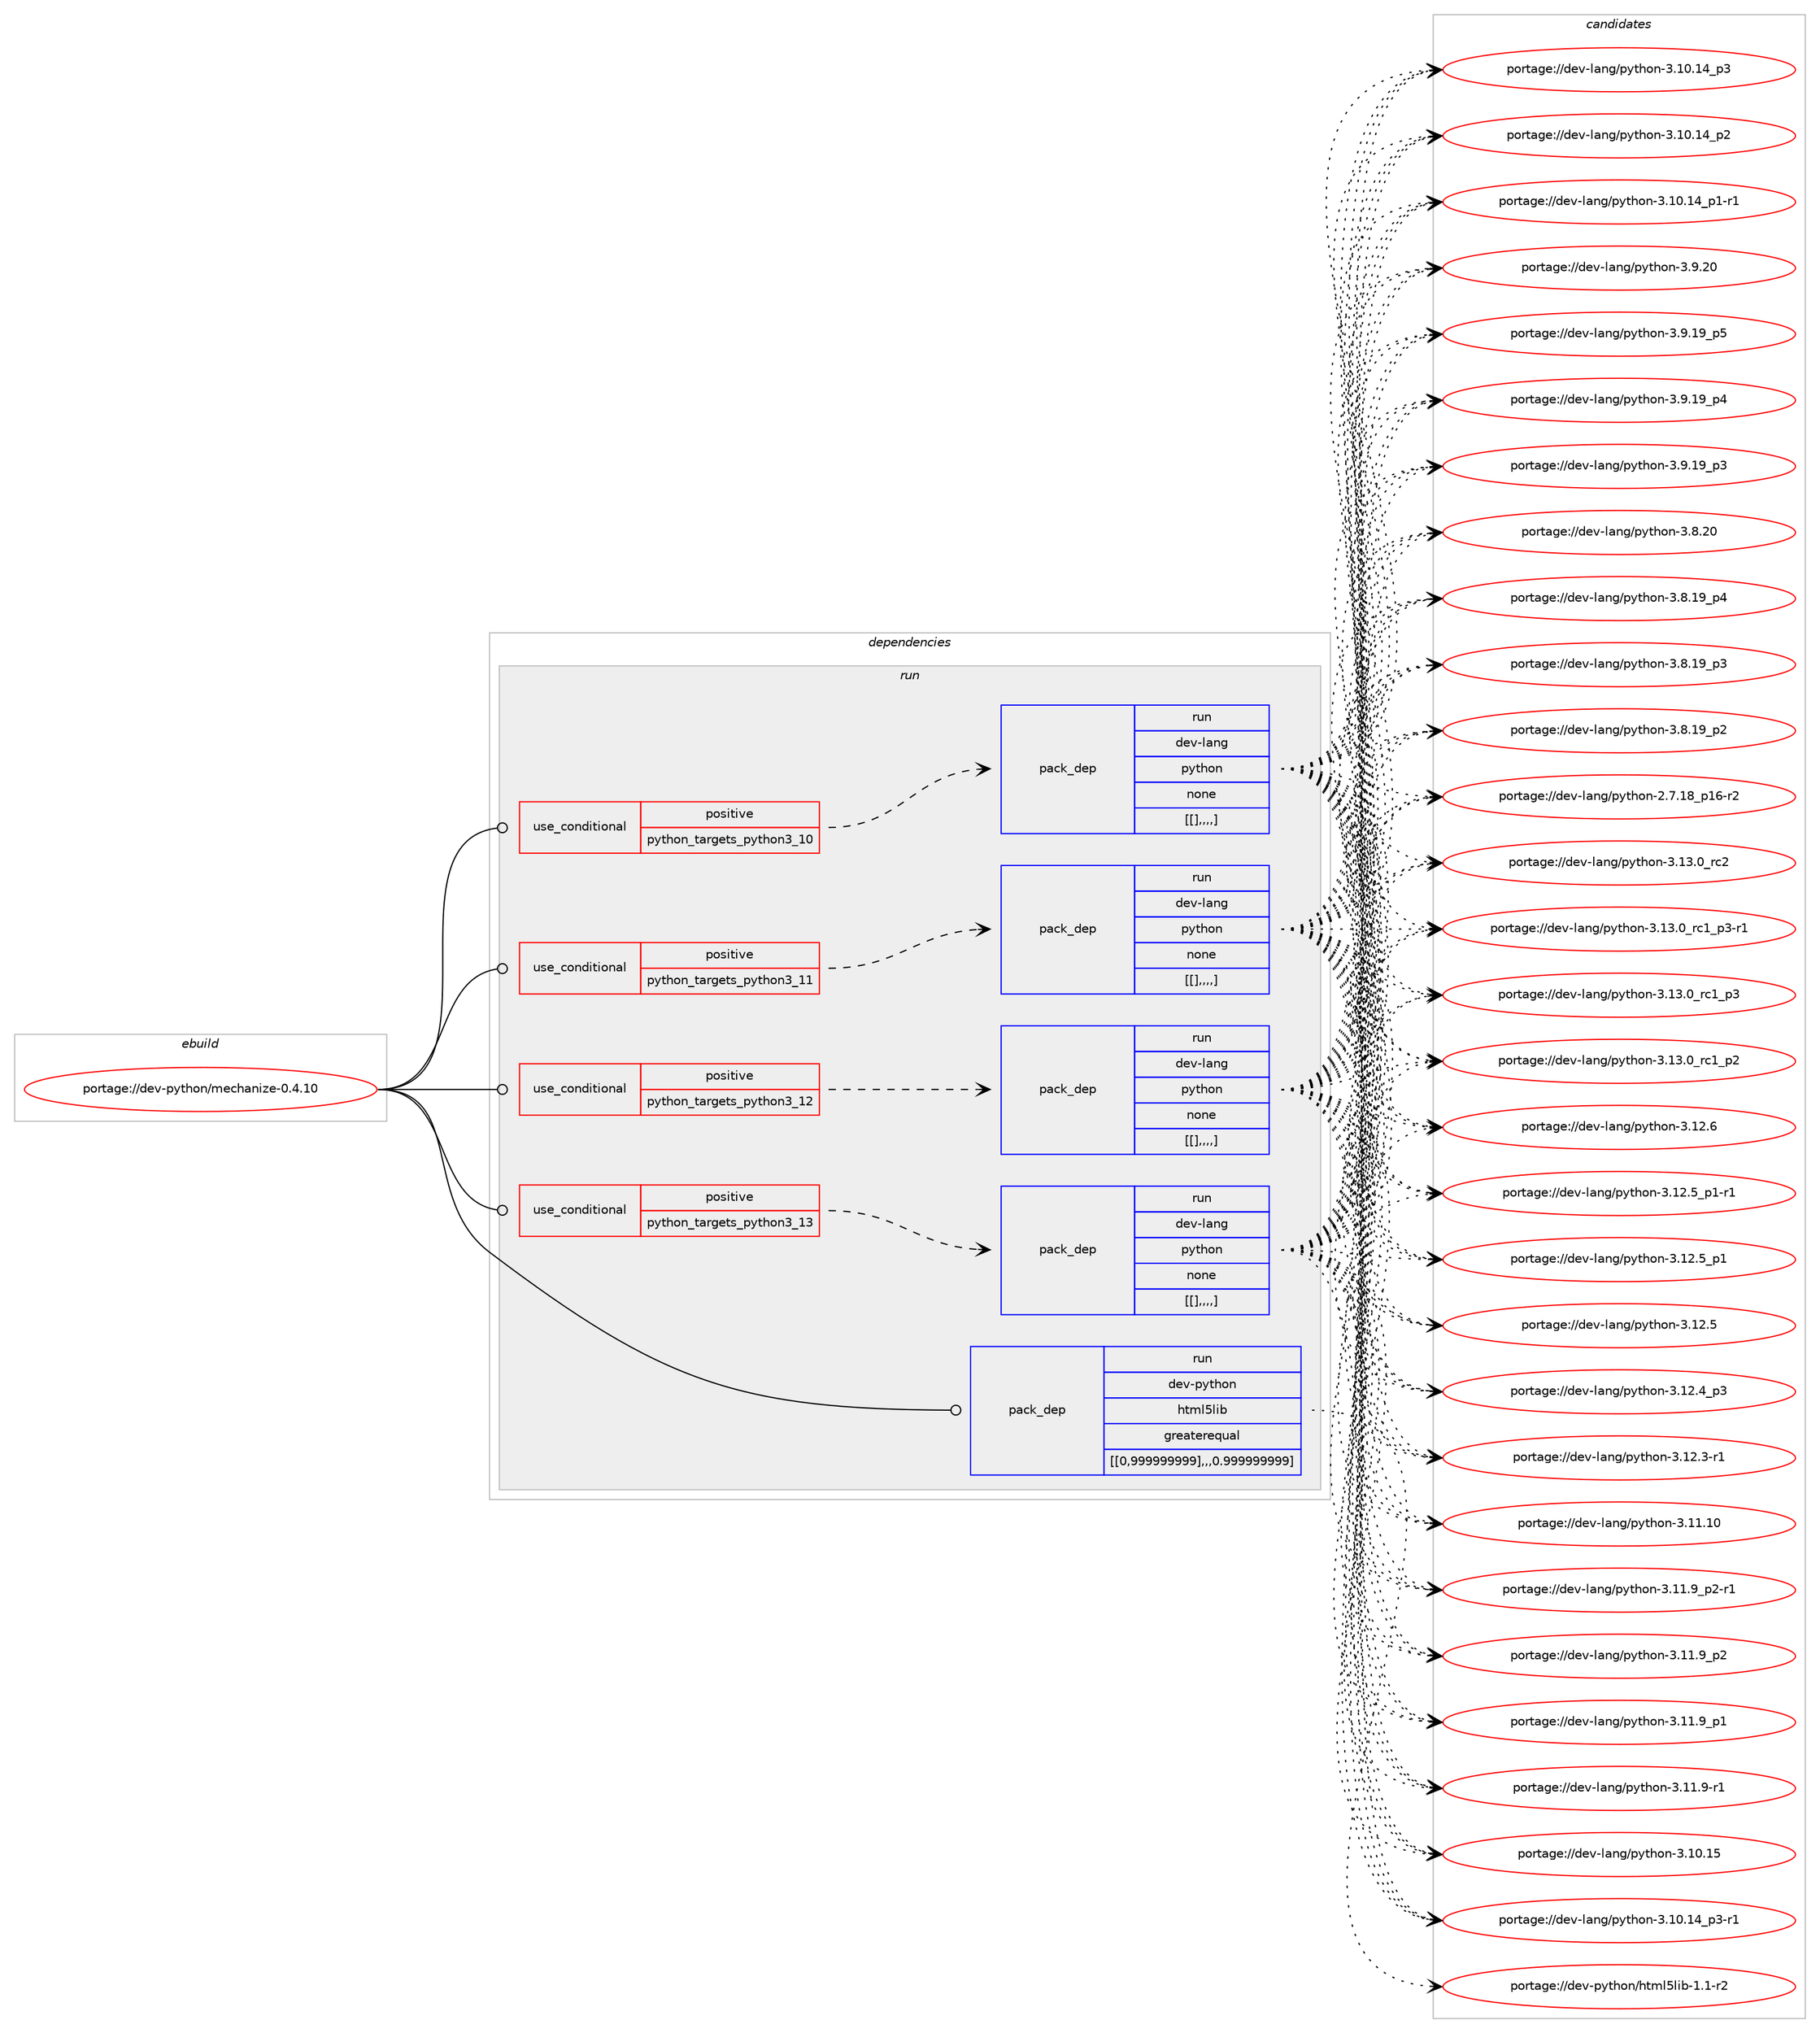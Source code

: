 digraph prolog {

# *************
# Graph options
# *************

newrank=true;
concentrate=true;
compound=true;
graph [rankdir=LR,fontname=Helvetica,fontsize=10,ranksep=1.5];#, ranksep=2.5, nodesep=0.2];
edge  [arrowhead=vee];
node  [fontname=Helvetica,fontsize=10];

# **********
# The ebuild
# **********

subgraph cluster_leftcol {
color=gray;
label=<<i>ebuild</i>>;
id [label="portage://dev-python/mechanize-0.4.10", color=red, width=4, href="../dev-python/mechanize-0.4.10.svg"];
}

# ****************
# The dependencies
# ****************

subgraph cluster_midcol {
color=gray;
label=<<i>dependencies</i>>;
subgraph cluster_compile {
fillcolor="#eeeeee";
style=filled;
label=<<i>compile</i>>;
}
subgraph cluster_compileandrun {
fillcolor="#eeeeee";
style=filled;
label=<<i>compile and run</i>>;
}
subgraph cluster_run {
fillcolor="#eeeeee";
style=filled;
label=<<i>run</i>>;
subgraph cond35338 {
dependency152004 [label=<<TABLE BORDER="0" CELLBORDER="1" CELLSPACING="0" CELLPADDING="4"><TR><TD ROWSPAN="3" CELLPADDING="10">use_conditional</TD></TR><TR><TD>positive</TD></TR><TR><TD>python_targets_python3_10</TD></TR></TABLE>>, shape=none, color=red];
subgraph pack115448 {
dependency152005 [label=<<TABLE BORDER="0" CELLBORDER="1" CELLSPACING="0" CELLPADDING="4" WIDTH="220"><TR><TD ROWSPAN="6" CELLPADDING="30">pack_dep</TD></TR><TR><TD WIDTH="110">run</TD></TR><TR><TD>dev-lang</TD></TR><TR><TD>python</TD></TR><TR><TD>none</TD></TR><TR><TD>[[],,,,]</TD></TR></TABLE>>, shape=none, color=blue];
}
dependency152004:e -> dependency152005:w [weight=20,style="dashed",arrowhead="vee"];
}
id:e -> dependency152004:w [weight=20,style="solid",arrowhead="odot"];
subgraph cond35339 {
dependency152006 [label=<<TABLE BORDER="0" CELLBORDER="1" CELLSPACING="0" CELLPADDING="4"><TR><TD ROWSPAN="3" CELLPADDING="10">use_conditional</TD></TR><TR><TD>positive</TD></TR><TR><TD>python_targets_python3_11</TD></TR></TABLE>>, shape=none, color=red];
subgraph pack115449 {
dependency152007 [label=<<TABLE BORDER="0" CELLBORDER="1" CELLSPACING="0" CELLPADDING="4" WIDTH="220"><TR><TD ROWSPAN="6" CELLPADDING="30">pack_dep</TD></TR><TR><TD WIDTH="110">run</TD></TR><TR><TD>dev-lang</TD></TR><TR><TD>python</TD></TR><TR><TD>none</TD></TR><TR><TD>[[],,,,]</TD></TR></TABLE>>, shape=none, color=blue];
}
dependency152006:e -> dependency152007:w [weight=20,style="dashed",arrowhead="vee"];
}
id:e -> dependency152006:w [weight=20,style="solid",arrowhead="odot"];
subgraph cond35340 {
dependency152008 [label=<<TABLE BORDER="0" CELLBORDER="1" CELLSPACING="0" CELLPADDING="4"><TR><TD ROWSPAN="3" CELLPADDING="10">use_conditional</TD></TR><TR><TD>positive</TD></TR><TR><TD>python_targets_python3_12</TD></TR></TABLE>>, shape=none, color=red];
subgraph pack115450 {
dependency152009 [label=<<TABLE BORDER="0" CELLBORDER="1" CELLSPACING="0" CELLPADDING="4" WIDTH="220"><TR><TD ROWSPAN="6" CELLPADDING="30">pack_dep</TD></TR><TR><TD WIDTH="110">run</TD></TR><TR><TD>dev-lang</TD></TR><TR><TD>python</TD></TR><TR><TD>none</TD></TR><TR><TD>[[],,,,]</TD></TR></TABLE>>, shape=none, color=blue];
}
dependency152008:e -> dependency152009:w [weight=20,style="dashed",arrowhead="vee"];
}
id:e -> dependency152008:w [weight=20,style="solid",arrowhead="odot"];
subgraph cond35341 {
dependency152010 [label=<<TABLE BORDER="0" CELLBORDER="1" CELLSPACING="0" CELLPADDING="4"><TR><TD ROWSPAN="3" CELLPADDING="10">use_conditional</TD></TR><TR><TD>positive</TD></TR><TR><TD>python_targets_python3_13</TD></TR></TABLE>>, shape=none, color=red];
subgraph pack115451 {
dependency152011 [label=<<TABLE BORDER="0" CELLBORDER="1" CELLSPACING="0" CELLPADDING="4" WIDTH="220"><TR><TD ROWSPAN="6" CELLPADDING="30">pack_dep</TD></TR><TR><TD WIDTH="110">run</TD></TR><TR><TD>dev-lang</TD></TR><TR><TD>python</TD></TR><TR><TD>none</TD></TR><TR><TD>[[],,,,]</TD></TR></TABLE>>, shape=none, color=blue];
}
dependency152010:e -> dependency152011:w [weight=20,style="dashed",arrowhead="vee"];
}
id:e -> dependency152010:w [weight=20,style="solid",arrowhead="odot"];
subgraph pack115452 {
dependency152012 [label=<<TABLE BORDER="0" CELLBORDER="1" CELLSPACING="0" CELLPADDING="4" WIDTH="220"><TR><TD ROWSPAN="6" CELLPADDING="30">pack_dep</TD></TR><TR><TD WIDTH="110">run</TD></TR><TR><TD>dev-python</TD></TR><TR><TD>html5lib</TD></TR><TR><TD>greaterequal</TD></TR><TR><TD>[[0,999999999],,,0.999999999]</TD></TR></TABLE>>, shape=none, color=blue];
}
id:e -> dependency152012:w [weight=20,style="solid",arrowhead="odot"];
}
}

# **************
# The candidates
# **************

subgraph cluster_choices {
rank=same;
color=gray;
label=<<i>candidates</i>>;

subgraph choice115448 {
color=black;
nodesep=1;
choice10010111845108971101034711212111610411111045514649514648951149950 [label="portage://dev-lang/python-3.13.0_rc2", color=red, width=4,href="../dev-lang/python-3.13.0_rc2.svg"];
choice1001011184510897110103471121211161041111104551464951464895114994995112514511449 [label="portage://dev-lang/python-3.13.0_rc1_p3-r1", color=red, width=4,href="../dev-lang/python-3.13.0_rc1_p3-r1.svg"];
choice100101118451089711010347112121116104111110455146495146489511499499511251 [label="portage://dev-lang/python-3.13.0_rc1_p3", color=red, width=4,href="../dev-lang/python-3.13.0_rc1_p3.svg"];
choice100101118451089711010347112121116104111110455146495146489511499499511250 [label="portage://dev-lang/python-3.13.0_rc1_p2", color=red, width=4,href="../dev-lang/python-3.13.0_rc1_p2.svg"];
choice10010111845108971101034711212111610411111045514649504654 [label="portage://dev-lang/python-3.12.6", color=red, width=4,href="../dev-lang/python-3.12.6.svg"];
choice1001011184510897110103471121211161041111104551464950465395112494511449 [label="portage://dev-lang/python-3.12.5_p1-r1", color=red, width=4,href="../dev-lang/python-3.12.5_p1-r1.svg"];
choice100101118451089711010347112121116104111110455146495046539511249 [label="portage://dev-lang/python-3.12.5_p1", color=red, width=4,href="../dev-lang/python-3.12.5_p1.svg"];
choice10010111845108971101034711212111610411111045514649504653 [label="portage://dev-lang/python-3.12.5", color=red, width=4,href="../dev-lang/python-3.12.5.svg"];
choice100101118451089711010347112121116104111110455146495046529511251 [label="portage://dev-lang/python-3.12.4_p3", color=red, width=4,href="../dev-lang/python-3.12.4_p3.svg"];
choice100101118451089711010347112121116104111110455146495046514511449 [label="portage://dev-lang/python-3.12.3-r1", color=red, width=4,href="../dev-lang/python-3.12.3-r1.svg"];
choice1001011184510897110103471121211161041111104551464949464948 [label="portage://dev-lang/python-3.11.10", color=red, width=4,href="../dev-lang/python-3.11.10.svg"];
choice1001011184510897110103471121211161041111104551464949465795112504511449 [label="portage://dev-lang/python-3.11.9_p2-r1", color=red, width=4,href="../dev-lang/python-3.11.9_p2-r1.svg"];
choice100101118451089711010347112121116104111110455146494946579511250 [label="portage://dev-lang/python-3.11.9_p2", color=red, width=4,href="../dev-lang/python-3.11.9_p2.svg"];
choice100101118451089711010347112121116104111110455146494946579511249 [label="portage://dev-lang/python-3.11.9_p1", color=red, width=4,href="../dev-lang/python-3.11.9_p1.svg"];
choice100101118451089711010347112121116104111110455146494946574511449 [label="portage://dev-lang/python-3.11.9-r1", color=red, width=4,href="../dev-lang/python-3.11.9-r1.svg"];
choice1001011184510897110103471121211161041111104551464948464953 [label="portage://dev-lang/python-3.10.15", color=red, width=4,href="../dev-lang/python-3.10.15.svg"];
choice100101118451089711010347112121116104111110455146494846495295112514511449 [label="portage://dev-lang/python-3.10.14_p3-r1", color=red, width=4,href="../dev-lang/python-3.10.14_p3-r1.svg"];
choice10010111845108971101034711212111610411111045514649484649529511251 [label="portage://dev-lang/python-3.10.14_p3", color=red, width=4,href="../dev-lang/python-3.10.14_p3.svg"];
choice10010111845108971101034711212111610411111045514649484649529511250 [label="portage://dev-lang/python-3.10.14_p2", color=red, width=4,href="../dev-lang/python-3.10.14_p2.svg"];
choice100101118451089711010347112121116104111110455146494846495295112494511449 [label="portage://dev-lang/python-3.10.14_p1-r1", color=red, width=4,href="../dev-lang/python-3.10.14_p1-r1.svg"];
choice10010111845108971101034711212111610411111045514657465048 [label="portage://dev-lang/python-3.9.20", color=red, width=4,href="../dev-lang/python-3.9.20.svg"];
choice100101118451089711010347112121116104111110455146574649579511253 [label="portage://dev-lang/python-3.9.19_p5", color=red, width=4,href="../dev-lang/python-3.9.19_p5.svg"];
choice100101118451089711010347112121116104111110455146574649579511252 [label="portage://dev-lang/python-3.9.19_p4", color=red, width=4,href="../dev-lang/python-3.9.19_p4.svg"];
choice100101118451089711010347112121116104111110455146574649579511251 [label="portage://dev-lang/python-3.9.19_p3", color=red, width=4,href="../dev-lang/python-3.9.19_p3.svg"];
choice10010111845108971101034711212111610411111045514656465048 [label="portage://dev-lang/python-3.8.20", color=red, width=4,href="../dev-lang/python-3.8.20.svg"];
choice100101118451089711010347112121116104111110455146564649579511252 [label="portage://dev-lang/python-3.8.19_p4", color=red, width=4,href="../dev-lang/python-3.8.19_p4.svg"];
choice100101118451089711010347112121116104111110455146564649579511251 [label="portage://dev-lang/python-3.8.19_p3", color=red, width=4,href="../dev-lang/python-3.8.19_p3.svg"];
choice100101118451089711010347112121116104111110455146564649579511250 [label="portage://dev-lang/python-3.8.19_p2", color=red, width=4,href="../dev-lang/python-3.8.19_p2.svg"];
choice100101118451089711010347112121116104111110455046554649569511249544511450 [label="portage://dev-lang/python-2.7.18_p16-r2", color=red, width=4,href="../dev-lang/python-2.7.18_p16-r2.svg"];
dependency152005:e -> choice10010111845108971101034711212111610411111045514649514648951149950:w [style=dotted,weight="100"];
dependency152005:e -> choice1001011184510897110103471121211161041111104551464951464895114994995112514511449:w [style=dotted,weight="100"];
dependency152005:e -> choice100101118451089711010347112121116104111110455146495146489511499499511251:w [style=dotted,weight="100"];
dependency152005:e -> choice100101118451089711010347112121116104111110455146495146489511499499511250:w [style=dotted,weight="100"];
dependency152005:e -> choice10010111845108971101034711212111610411111045514649504654:w [style=dotted,weight="100"];
dependency152005:e -> choice1001011184510897110103471121211161041111104551464950465395112494511449:w [style=dotted,weight="100"];
dependency152005:e -> choice100101118451089711010347112121116104111110455146495046539511249:w [style=dotted,weight="100"];
dependency152005:e -> choice10010111845108971101034711212111610411111045514649504653:w [style=dotted,weight="100"];
dependency152005:e -> choice100101118451089711010347112121116104111110455146495046529511251:w [style=dotted,weight="100"];
dependency152005:e -> choice100101118451089711010347112121116104111110455146495046514511449:w [style=dotted,weight="100"];
dependency152005:e -> choice1001011184510897110103471121211161041111104551464949464948:w [style=dotted,weight="100"];
dependency152005:e -> choice1001011184510897110103471121211161041111104551464949465795112504511449:w [style=dotted,weight="100"];
dependency152005:e -> choice100101118451089711010347112121116104111110455146494946579511250:w [style=dotted,weight="100"];
dependency152005:e -> choice100101118451089711010347112121116104111110455146494946579511249:w [style=dotted,weight="100"];
dependency152005:e -> choice100101118451089711010347112121116104111110455146494946574511449:w [style=dotted,weight="100"];
dependency152005:e -> choice1001011184510897110103471121211161041111104551464948464953:w [style=dotted,weight="100"];
dependency152005:e -> choice100101118451089711010347112121116104111110455146494846495295112514511449:w [style=dotted,weight="100"];
dependency152005:e -> choice10010111845108971101034711212111610411111045514649484649529511251:w [style=dotted,weight="100"];
dependency152005:e -> choice10010111845108971101034711212111610411111045514649484649529511250:w [style=dotted,weight="100"];
dependency152005:e -> choice100101118451089711010347112121116104111110455146494846495295112494511449:w [style=dotted,weight="100"];
dependency152005:e -> choice10010111845108971101034711212111610411111045514657465048:w [style=dotted,weight="100"];
dependency152005:e -> choice100101118451089711010347112121116104111110455146574649579511253:w [style=dotted,weight="100"];
dependency152005:e -> choice100101118451089711010347112121116104111110455146574649579511252:w [style=dotted,weight="100"];
dependency152005:e -> choice100101118451089711010347112121116104111110455146574649579511251:w [style=dotted,weight="100"];
dependency152005:e -> choice10010111845108971101034711212111610411111045514656465048:w [style=dotted,weight="100"];
dependency152005:e -> choice100101118451089711010347112121116104111110455146564649579511252:w [style=dotted,weight="100"];
dependency152005:e -> choice100101118451089711010347112121116104111110455146564649579511251:w [style=dotted,weight="100"];
dependency152005:e -> choice100101118451089711010347112121116104111110455146564649579511250:w [style=dotted,weight="100"];
dependency152005:e -> choice100101118451089711010347112121116104111110455046554649569511249544511450:w [style=dotted,weight="100"];
}
subgraph choice115449 {
color=black;
nodesep=1;
choice10010111845108971101034711212111610411111045514649514648951149950 [label="portage://dev-lang/python-3.13.0_rc2", color=red, width=4,href="../dev-lang/python-3.13.0_rc2.svg"];
choice1001011184510897110103471121211161041111104551464951464895114994995112514511449 [label="portage://dev-lang/python-3.13.0_rc1_p3-r1", color=red, width=4,href="../dev-lang/python-3.13.0_rc1_p3-r1.svg"];
choice100101118451089711010347112121116104111110455146495146489511499499511251 [label="portage://dev-lang/python-3.13.0_rc1_p3", color=red, width=4,href="../dev-lang/python-3.13.0_rc1_p3.svg"];
choice100101118451089711010347112121116104111110455146495146489511499499511250 [label="portage://dev-lang/python-3.13.0_rc1_p2", color=red, width=4,href="../dev-lang/python-3.13.0_rc1_p2.svg"];
choice10010111845108971101034711212111610411111045514649504654 [label="portage://dev-lang/python-3.12.6", color=red, width=4,href="../dev-lang/python-3.12.6.svg"];
choice1001011184510897110103471121211161041111104551464950465395112494511449 [label="portage://dev-lang/python-3.12.5_p1-r1", color=red, width=4,href="../dev-lang/python-3.12.5_p1-r1.svg"];
choice100101118451089711010347112121116104111110455146495046539511249 [label="portage://dev-lang/python-3.12.5_p1", color=red, width=4,href="../dev-lang/python-3.12.5_p1.svg"];
choice10010111845108971101034711212111610411111045514649504653 [label="portage://dev-lang/python-3.12.5", color=red, width=4,href="../dev-lang/python-3.12.5.svg"];
choice100101118451089711010347112121116104111110455146495046529511251 [label="portage://dev-lang/python-3.12.4_p3", color=red, width=4,href="../dev-lang/python-3.12.4_p3.svg"];
choice100101118451089711010347112121116104111110455146495046514511449 [label="portage://dev-lang/python-3.12.3-r1", color=red, width=4,href="../dev-lang/python-3.12.3-r1.svg"];
choice1001011184510897110103471121211161041111104551464949464948 [label="portage://dev-lang/python-3.11.10", color=red, width=4,href="../dev-lang/python-3.11.10.svg"];
choice1001011184510897110103471121211161041111104551464949465795112504511449 [label="portage://dev-lang/python-3.11.9_p2-r1", color=red, width=4,href="../dev-lang/python-3.11.9_p2-r1.svg"];
choice100101118451089711010347112121116104111110455146494946579511250 [label="portage://dev-lang/python-3.11.9_p2", color=red, width=4,href="../dev-lang/python-3.11.9_p2.svg"];
choice100101118451089711010347112121116104111110455146494946579511249 [label="portage://dev-lang/python-3.11.9_p1", color=red, width=4,href="../dev-lang/python-3.11.9_p1.svg"];
choice100101118451089711010347112121116104111110455146494946574511449 [label="portage://dev-lang/python-3.11.9-r1", color=red, width=4,href="../dev-lang/python-3.11.9-r1.svg"];
choice1001011184510897110103471121211161041111104551464948464953 [label="portage://dev-lang/python-3.10.15", color=red, width=4,href="../dev-lang/python-3.10.15.svg"];
choice100101118451089711010347112121116104111110455146494846495295112514511449 [label="portage://dev-lang/python-3.10.14_p3-r1", color=red, width=4,href="../dev-lang/python-3.10.14_p3-r1.svg"];
choice10010111845108971101034711212111610411111045514649484649529511251 [label="portage://dev-lang/python-3.10.14_p3", color=red, width=4,href="../dev-lang/python-3.10.14_p3.svg"];
choice10010111845108971101034711212111610411111045514649484649529511250 [label="portage://dev-lang/python-3.10.14_p2", color=red, width=4,href="../dev-lang/python-3.10.14_p2.svg"];
choice100101118451089711010347112121116104111110455146494846495295112494511449 [label="portage://dev-lang/python-3.10.14_p1-r1", color=red, width=4,href="../dev-lang/python-3.10.14_p1-r1.svg"];
choice10010111845108971101034711212111610411111045514657465048 [label="portage://dev-lang/python-3.9.20", color=red, width=4,href="../dev-lang/python-3.9.20.svg"];
choice100101118451089711010347112121116104111110455146574649579511253 [label="portage://dev-lang/python-3.9.19_p5", color=red, width=4,href="../dev-lang/python-3.9.19_p5.svg"];
choice100101118451089711010347112121116104111110455146574649579511252 [label="portage://dev-lang/python-3.9.19_p4", color=red, width=4,href="../dev-lang/python-3.9.19_p4.svg"];
choice100101118451089711010347112121116104111110455146574649579511251 [label="portage://dev-lang/python-3.9.19_p3", color=red, width=4,href="../dev-lang/python-3.9.19_p3.svg"];
choice10010111845108971101034711212111610411111045514656465048 [label="portage://dev-lang/python-3.8.20", color=red, width=4,href="../dev-lang/python-3.8.20.svg"];
choice100101118451089711010347112121116104111110455146564649579511252 [label="portage://dev-lang/python-3.8.19_p4", color=red, width=4,href="../dev-lang/python-3.8.19_p4.svg"];
choice100101118451089711010347112121116104111110455146564649579511251 [label="portage://dev-lang/python-3.8.19_p3", color=red, width=4,href="../dev-lang/python-3.8.19_p3.svg"];
choice100101118451089711010347112121116104111110455146564649579511250 [label="portage://dev-lang/python-3.8.19_p2", color=red, width=4,href="../dev-lang/python-3.8.19_p2.svg"];
choice100101118451089711010347112121116104111110455046554649569511249544511450 [label="portage://dev-lang/python-2.7.18_p16-r2", color=red, width=4,href="../dev-lang/python-2.7.18_p16-r2.svg"];
dependency152007:e -> choice10010111845108971101034711212111610411111045514649514648951149950:w [style=dotted,weight="100"];
dependency152007:e -> choice1001011184510897110103471121211161041111104551464951464895114994995112514511449:w [style=dotted,weight="100"];
dependency152007:e -> choice100101118451089711010347112121116104111110455146495146489511499499511251:w [style=dotted,weight="100"];
dependency152007:e -> choice100101118451089711010347112121116104111110455146495146489511499499511250:w [style=dotted,weight="100"];
dependency152007:e -> choice10010111845108971101034711212111610411111045514649504654:w [style=dotted,weight="100"];
dependency152007:e -> choice1001011184510897110103471121211161041111104551464950465395112494511449:w [style=dotted,weight="100"];
dependency152007:e -> choice100101118451089711010347112121116104111110455146495046539511249:w [style=dotted,weight="100"];
dependency152007:e -> choice10010111845108971101034711212111610411111045514649504653:w [style=dotted,weight="100"];
dependency152007:e -> choice100101118451089711010347112121116104111110455146495046529511251:w [style=dotted,weight="100"];
dependency152007:e -> choice100101118451089711010347112121116104111110455146495046514511449:w [style=dotted,weight="100"];
dependency152007:e -> choice1001011184510897110103471121211161041111104551464949464948:w [style=dotted,weight="100"];
dependency152007:e -> choice1001011184510897110103471121211161041111104551464949465795112504511449:w [style=dotted,weight="100"];
dependency152007:e -> choice100101118451089711010347112121116104111110455146494946579511250:w [style=dotted,weight="100"];
dependency152007:e -> choice100101118451089711010347112121116104111110455146494946579511249:w [style=dotted,weight="100"];
dependency152007:e -> choice100101118451089711010347112121116104111110455146494946574511449:w [style=dotted,weight="100"];
dependency152007:e -> choice1001011184510897110103471121211161041111104551464948464953:w [style=dotted,weight="100"];
dependency152007:e -> choice100101118451089711010347112121116104111110455146494846495295112514511449:w [style=dotted,weight="100"];
dependency152007:e -> choice10010111845108971101034711212111610411111045514649484649529511251:w [style=dotted,weight="100"];
dependency152007:e -> choice10010111845108971101034711212111610411111045514649484649529511250:w [style=dotted,weight="100"];
dependency152007:e -> choice100101118451089711010347112121116104111110455146494846495295112494511449:w [style=dotted,weight="100"];
dependency152007:e -> choice10010111845108971101034711212111610411111045514657465048:w [style=dotted,weight="100"];
dependency152007:e -> choice100101118451089711010347112121116104111110455146574649579511253:w [style=dotted,weight="100"];
dependency152007:e -> choice100101118451089711010347112121116104111110455146574649579511252:w [style=dotted,weight="100"];
dependency152007:e -> choice100101118451089711010347112121116104111110455146574649579511251:w [style=dotted,weight="100"];
dependency152007:e -> choice10010111845108971101034711212111610411111045514656465048:w [style=dotted,weight="100"];
dependency152007:e -> choice100101118451089711010347112121116104111110455146564649579511252:w [style=dotted,weight="100"];
dependency152007:e -> choice100101118451089711010347112121116104111110455146564649579511251:w [style=dotted,weight="100"];
dependency152007:e -> choice100101118451089711010347112121116104111110455146564649579511250:w [style=dotted,weight="100"];
dependency152007:e -> choice100101118451089711010347112121116104111110455046554649569511249544511450:w [style=dotted,weight="100"];
}
subgraph choice115450 {
color=black;
nodesep=1;
choice10010111845108971101034711212111610411111045514649514648951149950 [label="portage://dev-lang/python-3.13.0_rc2", color=red, width=4,href="../dev-lang/python-3.13.0_rc2.svg"];
choice1001011184510897110103471121211161041111104551464951464895114994995112514511449 [label="portage://dev-lang/python-3.13.0_rc1_p3-r1", color=red, width=4,href="../dev-lang/python-3.13.0_rc1_p3-r1.svg"];
choice100101118451089711010347112121116104111110455146495146489511499499511251 [label="portage://dev-lang/python-3.13.0_rc1_p3", color=red, width=4,href="../dev-lang/python-3.13.0_rc1_p3.svg"];
choice100101118451089711010347112121116104111110455146495146489511499499511250 [label="portage://dev-lang/python-3.13.0_rc1_p2", color=red, width=4,href="../dev-lang/python-3.13.0_rc1_p2.svg"];
choice10010111845108971101034711212111610411111045514649504654 [label="portage://dev-lang/python-3.12.6", color=red, width=4,href="../dev-lang/python-3.12.6.svg"];
choice1001011184510897110103471121211161041111104551464950465395112494511449 [label="portage://dev-lang/python-3.12.5_p1-r1", color=red, width=4,href="../dev-lang/python-3.12.5_p1-r1.svg"];
choice100101118451089711010347112121116104111110455146495046539511249 [label="portage://dev-lang/python-3.12.5_p1", color=red, width=4,href="../dev-lang/python-3.12.5_p1.svg"];
choice10010111845108971101034711212111610411111045514649504653 [label="portage://dev-lang/python-3.12.5", color=red, width=4,href="../dev-lang/python-3.12.5.svg"];
choice100101118451089711010347112121116104111110455146495046529511251 [label="portage://dev-lang/python-3.12.4_p3", color=red, width=4,href="../dev-lang/python-3.12.4_p3.svg"];
choice100101118451089711010347112121116104111110455146495046514511449 [label="portage://dev-lang/python-3.12.3-r1", color=red, width=4,href="../dev-lang/python-3.12.3-r1.svg"];
choice1001011184510897110103471121211161041111104551464949464948 [label="portage://dev-lang/python-3.11.10", color=red, width=4,href="../dev-lang/python-3.11.10.svg"];
choice1001011184510897110103471121211161041111104551464949465795112504511449 [label="portage://dev-lang/python-3.11.9_p2-r1", color=red, width=4,href="../dev-lang/python-3.11.9_p2-r1.svg"];
choice100101118451089711010347112121116104111110455146494946579511250 [label="portage://dev-lang/python-3.11.9_p2", color=red, width=4,href="../dev-lang/python-3.11.9_p2.svg"];
choice100101118451089711010347112121116104111110455146494946579511249 [label="portage://dev-lang/python-3.11.9_p1", color=red, width=4,href="../dev-lang/python-3.11.9_p1.svg"];
choice100101118451089711010347112121116104111110455146494946574511449 [label="portage://dev-lang/python-3.11.9-r1", color=red, width=4,href="../dev-lang/python-3.11.9-r1.svg"];
choice1001011184510897110103471121211161041111104551464948464953 [label="portage://dev-lang/python-3.10.15", color=red, width=4,href="../dev-lang/python-3.10.15.svg"];
choice100101118451089711010347112121116104111110455146494846495295112514511449 [label="portage://dev-lang/python-3.10.14_p3-r1", color=red, width=4,href="../dev-lang/python-3.10.14_p3-r1.svg"];
choice10010111845108971101034711212111610411111045514649484649529511251 [label="portage://dev-lang/python-3.10.14_p3", color=red, width=4,href="../dev-lang/python-3.10.14_p3.svg"];
choice10010111845108971101034711212111610411111045514649484649529511250 [label="portage://dev-lang/python-3.10.14_p2", color=red, width=4,href="../dev-lang/python-3.10.14_p2.svg"];
choice100101118451089711010347112121116104111110455146494846495295112494511449 [label="portage://dev-lang/python-3.10.14_p1-r1", color=red, width=4,href="../dev-lang/python-3.10.14_p1-r1.svg"];
choice10010111845108971101034711212111610411111045514657465048 [label="portage://dev-lang/python-3.9.20", color=red, width=4,href="../dev-lang/python-3.9.20.svg"];
choice100101118451089711010347112121116104111110455146574649579511253 [label="portage://dev-lang/python-3.9.19_p5", color=red, width=4,href="../dev-lang/python-3.9.19_p5.svg"];
choice100101118451089711010347112121116104111110455146574649579511252 [label="portage://dev-lang/python-3.9.19_p4", color=red, width=4,href="../dev-lang/python-3.9.19_p4.svg"];
choice100101118451089711010347112121116104111110455146574649579511251 [label="portage://dev-lang/python-3.9.19_p3", color=red, width=4,href="../dev-lang/python-3.9.19_p3.svg"];
choice10010111845108971101034711212111610411111045514656465048 [label="portage://dev-lang/python-3.8.20", color=red, width=4,href="../dev-lang/python-3.8.20.svg"];
choice100101118451089711010347112121116104111110455146564649579511252 [label="portage://dev-lang/python-3.8.19_p4", color=red, width=4,href="../dev-lang/python-3.8.19_p4.svg"];
choice100101118451089711010347112121116104111110455146564649579511251 [label="portage://dev-lang/python-3.8.19_p3", color=red, width=4,href="../dev-lang/python-3.8.19_p3.svg"];
choice100101118451089711010347112121116104111110455146564649579511250 [label="portage://dev-lang/python-3.8.19_p2", color=red, width=4,href="../dev-lang/python-3.8.19_p2.svg"];
choice100101118451089711010347112121116104111110455046554649569511249544511450 [label="portage://dev-lang/python-2.7.18_p16-r2", color=red, width=4,href="../dev-lang/python-2.7.18_p16-r2.svg"];
dependency152009:e -> choice10010111845108971101034711212111610411111045514649514648951149950:w [style=dotted,weight="100"];
dependency152009:e -> choice1001011184510897110103471121211161041111104551464951464895114994995112514511449:w [style=dotted,weight="100"];
dependency152009:e -> choice100101118451089711010347112121116104111110455146495146489511499499511251:w [style=dotted,weight="100"];
dependency152009:e -> choice100101118451089711010347112121116104111110455146495146489511499499511250:w [style=dotted,weight="100"];
dependency152009:e -> choice10010111845108971101034711212111610411111045514649504654:w [style=dotted,weight="100"];
dependency152009:e -> choice1001011184510897110103471121211161041111104551464950465395112494511449:w [style=dotted,weight="100"];
dependency152009:e -> choice100101118451089711010347112121116104111110455146495046539511249:w [style=dotted,weight="100"];
dependency152009:e -> choice10010111845108971101034711212111610411111045514649504653:w [style=dotted,weight="100"];
dependency152009:e -> choice100101118451089711010347112121116104111110455146495046529511251:w [style=dotted,weight="100"];
dependency152009:e -> choice100101118451089711010347112121116104111110455146495046514511449:w [style=dotted,weight="100"];
dependency152009:e -> choice1001011184510897110103471121211161041111104551464949464948:w [style=dotted,weight="100"];
dependency152009:e -> choice1001011184510897110103471121211161041111104551464949465795112504511449:w [style=dotted,weight="100"];
dependency152009:e -> choice100101118451089711010347112121116104111110455146494946579511250:w [style=dotted,weight="100"];
dependency152009:e -> choice100101118451089711010347112121116104111110455146494946579511249:w [style=dotted,weight="100"];
dependency152009:e -> choice100101118451089711010347112121116104111110455146494946574511449:w [style=dotted,weight="100"];
dependency152009:e -> choice1001011184510897110103471121211161041111104551464948464953:w [style=dotted,weight="100"];
dependency152009:e -> choice100101118451089711010347112121116104111110455146494846495295112514511449:w [style=dotted,weight="100"];
dependency152009:e -> choice10010111845108971101034711212111610411111045514649484649529511251:w [style=dotted,weight="100"];
dependency152009:e -> choice10010111845108971101034711212111610411111045514649484649529511250:w [style=dotted,weight="100"];
dependency152009:e -> choice100101118451089711010347112121116104111110455146494846495295112494511449:w [style=dotted,weight="100"];
dependency152009:e -> choice10010111845108971101034711212111610411111045514657465048:w [style=dotted,weight="100"];
dependency152009:e -> choice100101118451089711010347112121116104111110455146574649579511253:w [style=dotted,weight="100"];
dependency152009:e -> choice100101118451089711010347112121116104111110455146574649579511252:w [style=dotted,weight="100"];
dependency152009:e -> choice100101118451089711010347112121116104111110455146574649579511251:w [style=dotted,weight="100"];
dependency152009:e -> choice10010111845108971101034711212111610411111045514656465048:w [style=dotted,weight="100"];
dependency152009:e -> choice100101118451089711010347112121116104111110455146564649579511252:w [style=dotted,weight="100"];
dependency152009:e -> choice100101118451089711010347112121116104111110455146564649579511251:w [style=dotted,weight="100"];
dependency152009:e -> choice100101118451089711010347112121116104111110455146564649579511250:w [style=dotted,weight="100"];
dependency152009:e -> choice100101118451089711010347112121116104111110455046554649569511249544511450:w [style=dotted,weight="100"];
}
subgraph choice115451 {
color=black;
nodesep=1;
choice10010111845108971101034711212111610411111045514649514648951149950 [label="portage://dev-lang/python-3.13.0_rc2", color=red, width=4,href="../dev-lang/python-3.13.0_rc2.svg"];
choice1001011184510897110103471121211161041111104551464951464895114994995112514511449 [label="portage://dev-lang/python-3.13.0_rc1_p3-r1", color=red, width=4,href="../dev-lang/python-3.13.0_rc1_p3-r1.svg"];
choice100101118451089711010347112121116104111110455146495146489511499499511251 [label="portage://dev-lang/python-3.13.0_rc1_p3", color=red, width=4,href="../dev-lang/python-3.13.0_rc1_p3.svg"];
choice100101118451089711010347112121116104111110455146495146489511499499511250 [label="portage://dev-lang/python-3.13.0_rc1_p2", color=red, width=4,href="../dev-lang/python-3.13.0_rc1_p2.svg"];
choice10010111845108971101034711212111610411111045514649504654 [label="portage://dev-lang/python-3.12.6", color=red, width=4,href="../dev-lang/python-3.12.6.svg"];
choice1001011184510897110103471121211161041111104551464950465395112494511449 [label="portage://dev-lang/python-3.12.5_p1-r1", color=red, width=4,href="../dev-lang/python-3.12.5_p1-r1.svg"];
choice100101118451089711010347112121116104111110455146495046539511249 [label="portage://dev-lang/python-3.12.5_p1", color=red, width=4,href="../dev-lang/python-3.12.5_p1.svg"];
choice10010111845108971101034711212111610411111045514649504653 [label="portage://dev-lang/python-3.12.5", color=red, width=4,href="../dev-lang/python-3.12.5.svg"];
choice100101118451089711010347112121116104111110455146495046529511251 [label="portage://dev-lang/python-3.12.4_p3", color=red, width=4,href="../dev-lang/python-3.12.4_p3.svg"];
choice100101118451089711010347112121116104111110455146495046514511449 [label="portage://dev-lang/python-3.12.3-r1", color=red, width=4,href="../dev-lang/python-3.12.3-r1.svg"];
choice1001011184510897110103471121211161041111104551464949464948 [label="portage://dev-lang/python-3.11.10", color=red, width=4,href="../dev-lang/python-3.11.10.svg"];
choice1001011184510897110103471121211161041111104551464949465795112504511449 [label="portage://dev-lang/python-3.11.9_p2-r1", color=red, width=4,href="../dev-lang/python-3.11.9_p2-r1.svg"];
choice100101118451089711010347112121116104111110455146494946579511250 [label="portage://dev-lang/python-3.11.9_p2", color=red, width=4,href="../dev-lang/python-3.11.9_p2.svg"];
choice100101118451089711010347112121116104111110455146494946579511249 [label="portage://dev-lang/python-3.11.9_p1", color=red, width=4,href="../dev-lang/python-3.11.9_p1.svg"];
choice100101118451089711010347112121116104111110455146494946574511449 [label="portage://dev-lang/python-3.11.9-r1", color=red, width=4,href="../dev-lang/python-3.11.9-r1.svg"];
choice1001011184510897110103471121211161041111104551464948464953 [label="portage://dev-lang/python-3.10.15", color=red, width=4,href="../dev-lang/python-3.10.15.svg"];
choice100101118451089711010347112121116104111110455146494846495295112514511449 [label="portage://dev-lang/python-3.10.14_p3-r1", color=red, width=4,href="../dev-lang/python-3.10.14_p3-r1.svg"];
choice10010111845108971101034711212111610411111045514649484649529511251 [label="portage://dev-lang/python-3.10.14_p3", color=red, width=4,href="../dev-lang/python-3.10.14_p3.svg"];
choice10010111845108971101034711212111610411111045514649484649529511250 [label="portage://dev-lang/python-3.10.14_p2", color=red, width=4,href="../dev-lang/python-3.10.14_p2.svg"];
choice100101118451089711010347112121116104111110455146494846495295112494511449 [label="portage://dev-lang/python-3.10.14_p1-r1", color=red, width=4,href="../dev-lang/python-3.10.14_p1-r1.svg"];
choice10010111845108971101034711212111610411111045514657465048 [label="portage://dev-lang/python-3.9.20", color=red, width=4,href="../dev-lang/python-3.9.20.svg"];
choice100101118451089711010347112121116104111110455146574649579511253 [label="portage://dev-lang/python-3.9.19_p5", color=red, width=4,href="../dev-lang/python-3.9.19_p5.svg"];
choice100101118451089711010347112121116104111110455146574649579511252 [label="portage://dev-lang/python-3.9.19_p4", color=red, width=4,href="../dev-lang/python-3.9.19_p4.svg"];
choice100101118451089711010347112121116104111110455146574649579511251 [label="portage://dev-lang/python-3.9.19_p3", color=red, width=4,href="../dev-lang/python-3.9.19_p3.svg"];
choice10010111845108971101034711212111610411111045514656465048 [label="portage://dev-lang/python-3.8.20", color=red, width=4,href="../dev-lang/python-3.8.20.svg"];
choice100101118451089711010347112121116104111110455146564649579511252 [label="portage://dev-lang/python-3.8.19_p4", color=red, width=4,href="../dev-lang/python-3.8.19_p4.svg"];
choice100101118451089711010347112121116104111110455146564649579511251 [label="portage://dev-lang/python-3.8.19_p3", color=red, width=4,href="../dev-lang/python-3.8.19_p3.svg"];
choice100101118451089711010347112121116104111110455146564649579511250 [label="portage://dev-lang/python-3.8.19_p2", color=red, width=4,href="../dev-lang/python-3.8.19_p2.svg"];
choice100101118451089711010347112121116104111110455046554649569511249544511450 [label="portage://dev-lang/python-2.7.18_p16-r2", color=red, width=4,href="../dev-lang/python-2.7.18_p16-r2.svg"];
dependency152011:e -> choice10010111845108971101034711212111610411111045514649514648951149950:w [style=dotted,weight="100"];
dependency152011:e -> choice1001011184510897110103471121211161041111104551464951464895114994995112514511449:w [style=dotted,weight="100"];
dependency152011:e -> choice100101118451089711010347112121116104111110455146495146489511499499511251:w [style=dotted,weight="100"];
dependency152011:e -> choice100101118451089711010347112121116104111110455146495146489511499499511250:w [style=dotted,weight="100"];
dependency152011:e -> choice10010111845108971101034711212111610411111045514649504654:w [style=dotted,weight="100"];
dependency152011:e -> choice1001011184510897110103471121211161041111104551464950465395112494511449:w [style=dotted,weight="100"];
dependency152011:e -> choice100101118451089711010347112121116104111110455146495046539511249:w [style=dotted,weight="100"];
dependency152011:e -> choice10010111845108971101034711212111610411111045514649504653:w [style=dotted,weight="100"];
dependency152011:e -> choice100101118451089711010347112121116104111110455146495046529511251:w [style=dotted,weight="100"];
dependency152011:e -> choice100101118451089711010347112121116104111110455146495046514511449:w [style=dotted,weight="100"];
dependency152011:e -> choice1001011184510897110103471121211161041111104551464949464948:w [style=dotted,weight="100"];
dependency152011:e -> choice1001011184510897110103471121211161041111104551464949465795112504511449:w [style=dotted,weight="100"];
dependency152011:e -> choice100101118451089711010347112121116104111110455146494946579511250:w [style=dotted,weight="100"];
dependency152011:e -> choice100101118451089711010347112121116104111110455146494946579511249:w [style=dotted,weight="100"];
dependency152011:e -> choice100101118451089711010347112121116104111110455146494946574511449:w [style=dotted,weight="100"];
dependency152011:e -> choice1001011184510897110103471121211161041111104551464948464953:w [style=dotted,weight="100"];
dependency152011:e -> choice100101118451089711010347112121116104111110455146494846495295112514511449:w [style=dotted,weight="100"];
dependency152011:e -> choice10010111845108971101034711212111610411111045514649484649529511251:w [style=dotted,weight="100"];
dependency152011:e -> choice10010111845108971101034711212111610411111045514649484649529511250:w [style=dotted,weight="100"];
dependency152011:e -> choice100101118451089711010347112121116104111110455146494846495295112494511449:w [style=dotted,weight="100"];
dependency152011:e -> choice10010111845108971101034711212111610411111045514657465048:w [style=dotted,weight="100"];
dependency152011:e -> choice100101118451089711010347112121116104111110455146574649579511253:w [style=dotted,weight="100"];
dependency152011:e -> choice100101118451089711010347112121116104111110455146574649579511252:w [style=dotted,weight="100"];
dependency152011:e -> choice100101118451089711010347112121116104111110455146574649579511251:w [style=dotted,weight="100"];
dependency152011:e -> choice10010111845108971101034711212111610411111045514656465048:w [style=dotted,weight="100"];
dependency152011:e -> choice100101118451089711010347112121116104111110455146564649579511252:w [style=dotted,weight="100"];
dependency152011:e -> choice100101118451089711010347112121116104111110455146564649579511251:w [style=dotted,weight="100"];
dependency152011:e -> choice100101118451089711010347112121116104111110455146564649579511250:w [style=dotted,weight="100"];
dependency152011:e -> choice100101118451089711010347112121116104111110455046554649569511249544511450:w [style=dotted,weight="100"];
}
subgraph choice115452 {
color=black;
nodesep=1;
choice10010111845112121116104111110471041161091085310810598454946494511450 [label="portage://dev-python/html5lib-1.1-r2", color=red, width=4,href="../dev-python/html5lib-1.1-r2.svg"];
dependency152012:e -> choice10010111845112121116104111110471041161091085310810598454946494511450:w [style=dotted,weight="100"];
}
}

}
